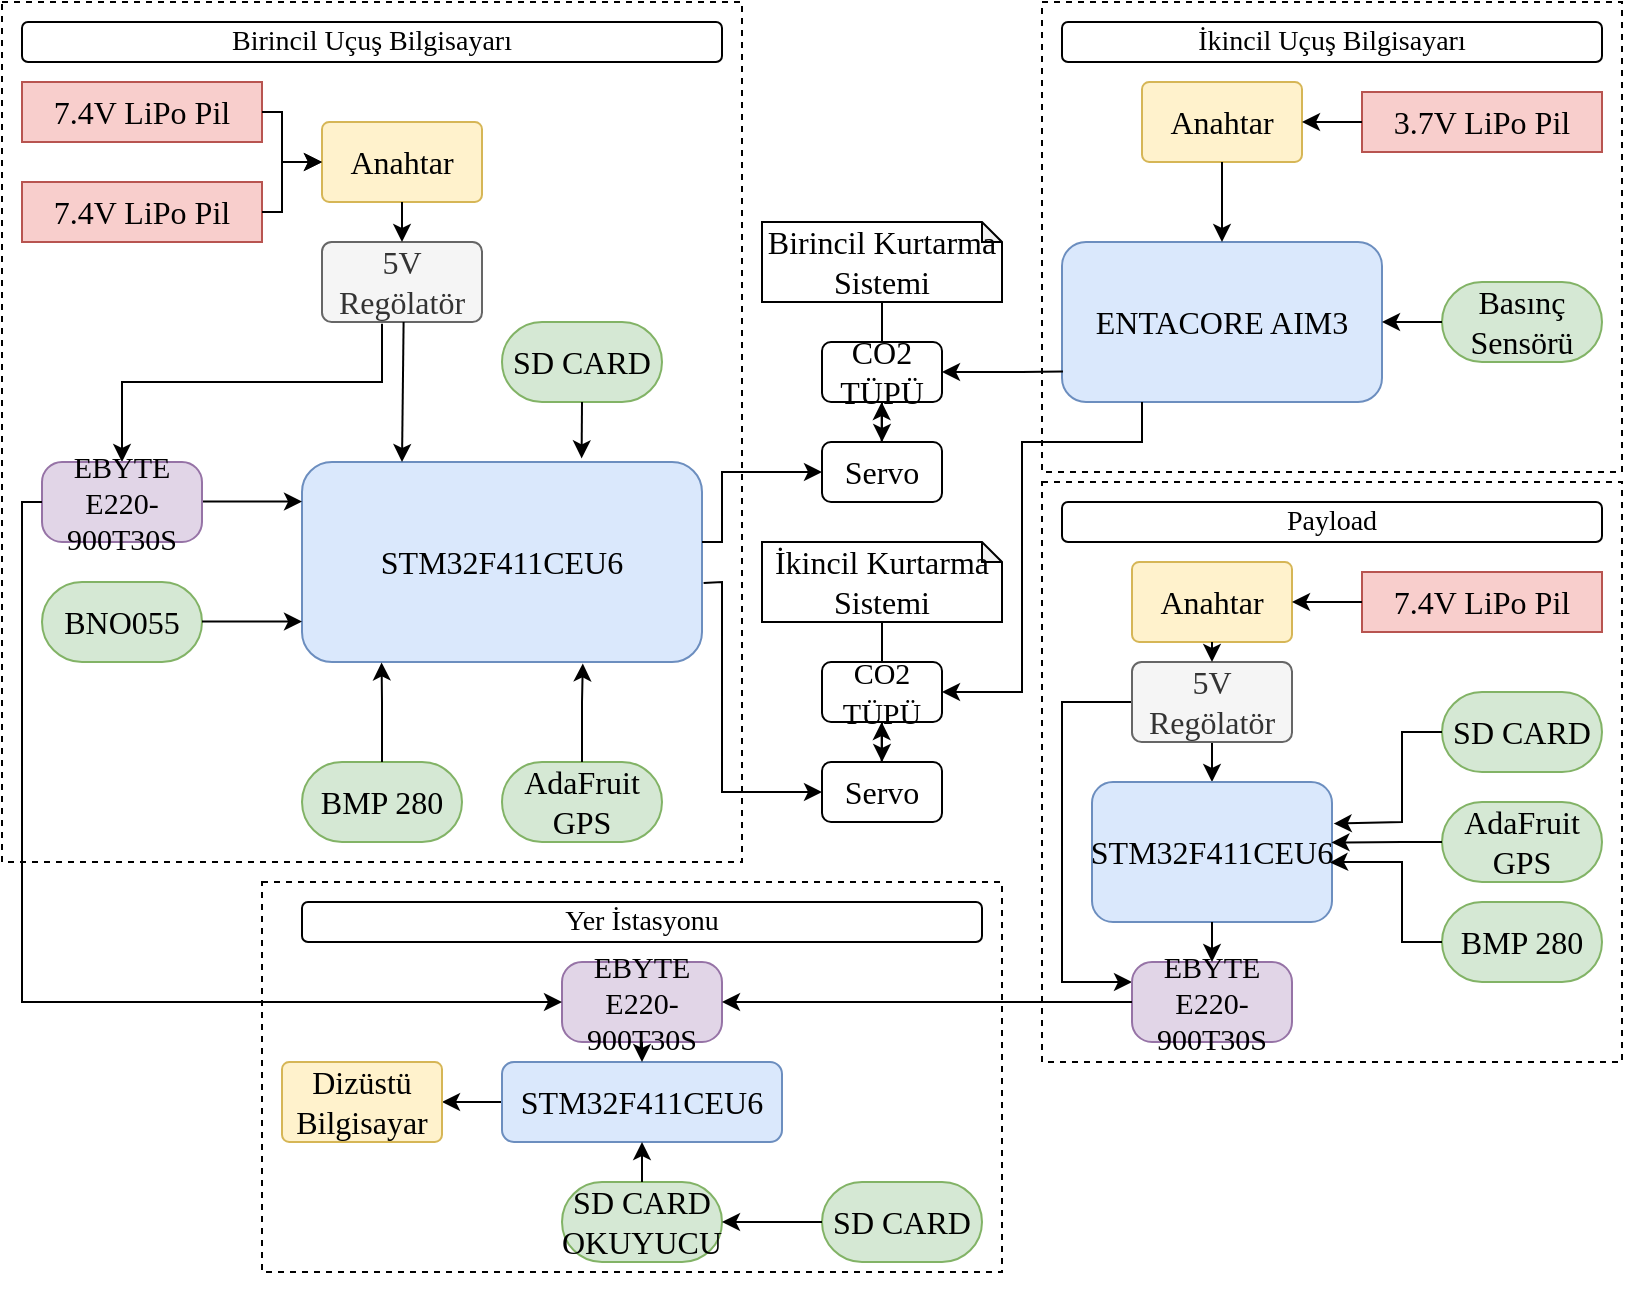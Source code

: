 <mxfile version="23.1.2" type="github">
  <diagram id="C5RBs43oDa-KdzZeNtuy" name="Page-1">
    <mxGraphModel dx="1366" dy="710" grid="1" gridSize="10" guides="1" tooltips="1" connect="1" arrows="1" fold="1" page="1" pageScale="1" pageWidth="900" pageHeight="700" math="0" shadow="0">
      <root>
        <mxCell id="WIyWlLk6GJQsqaUBKTNV-0" />
        <mxCell id="WIyWlLk6GJQsqaUBKTNV-1" parent="WIyWlLk6GJQsqaUBKTNV-0" />
        <mxCell id="FF-1iVlFn8DtFzpHkf-_-0" value="7.4V LiPo Pil" style="rounded=1;whiteSpace=wrap;html=1;arcSize=0;fillColor=#f8cecc;strokeColor=#b85450;fontFamily=Calibri;fontSize=16;" parent="WIyWlLk6GJQsqaUBKTNV-1" vertex="1">
          <mxGeometry x="60" y="130" width="120" height="30" as="geometry" />
        </mxCell>
        <mxCell id="FF-1iVlFn8DtFzpHkf-_-1" value="7.4V LiPo Pil" style="rounded=1;whiteSpace=wrap;html=1;arcSize=0;fillColor=#f8cecc;strokeColor=#b85450;fontFamily=Calibri;fontSize=16;" parent="WIyWlLk6GJQsqaUBKTNV-1" vertex="1">
          <mxGeometry x="60" y="80" width="120" height="30" as="geometry" />
        </mxCell>
        <mxCell id="FF-1iVlFn8DtFzpHkf-_-3" value="Anahtar" style="rounded=1;whiteSpace=wrap;html=1;arcSize=9;fillColor=#fff2cc;strokeColor=#d6b656;fontFamily=Calibri;fontSize=16;" parent="WIyWlLk6GJQsqaUBKTNV-1" vertex="1">
          <mxGeometry x="210" y="100" width="80" height="40" as="geometry" />
        </mxCell>
        <mxCell id="FF-1iVlFn8DtFzpHkf-_-4" value="5V Regölatör" style="rounded=1;whiteSpace=wrap;html=1;arcSize=12;fillColor=#f5f5f5;fontColor=#333333;strokeColor=#666666;fontFamily=Calibri;fontSize=16;" parent="WIyWlLk6GJQsqaUBKTNV-1" vertex="1">
          <mxGeometry x="210" y="160" width="80" height="40" as="geometry" />
        </mxCell>
        <mxCell id="FF-1iVlFn8DtFzpHkf-_-5" value="STM32F411CEU6" style="rounded=1;whiteSpace=wrap;html=1;fillColor=#dae8fc;strokeColor=#6c8ebf;fontFamily=Calibri;fontSize=16;" parent="WIyWlLk6GJQsqaUBKTNV-1" vertex="1">
          <mxGeometry x="200" y="270" width="200" height="100" as="geometry" />
        </mxCell>
        <mxCell id="FF-1iVlFn8DtFzpHkf-_-7" value="BMP 280" style="rounded=1;whiteSpace=wrap;html=1;arcSize=50;fillColor=#d5e8d4;strokeColor=#82b366;fontFamily=Calibri;fontSize=16;" parent="WIyWlLk6GJQsqaUBKTNV-1" vertex="1">
          <mxGeometry x="200" y="420" width="80" height="40" as="geometry" />
        </mxCell>
        <mxCell id="FF-1iVlFn8DtFzpHkf-_-8" value="BNO055" style="rounded=1;whiteSpace=wrap;html=1;arcSize=50;fillColor=#d5e8d4;strokeColor=#82b366;fontFamily=Calibri;fontSize=16;" parent="WIyWlLk6GJQsqaUBKTNV-1" vertex="1">
          <mxGeometry x="70" y="330" width="80" height="40" as="geometry" />
        </mxCell>
        <mxCell id="FF-1iVlFn8DtFzpHkf-_-9" value="SD CARD" style="rounded=1;whiteSpace=wrap;html=1;arcSize=50;fillColor=#d5e8d4;strokeColor=#82b366;fontFamily=Calibri;fontSize=16;" parent="WIyWlLk6GJQsqaUBKTNV-1" vertex="1">
          <mxGeometry x="300" y="200" width="80" height="40" as="geometry" />
        </mxCell>
        <mxCell id="FF-1iVlFn8DtFzpHkf-_-10" value="AdaFruit GPS" style="rounded=1;whiteSpace=wrap;html=1;arcSize=50;fillColor=#d5e8d4;strokeColor=#82b366;fontFamily=Calibri;fontSize=16;" parent="WIyWlLk6GJQsqaUBKTNV-1" vertex="1">
          <mxGeometry x="300" y="420" width="80" height="40" as="geometry" />
        </mxCell>
        <mxCell id="FF-1iVlFn8DtFzpHkf-_-11" value="" style="endArrow=classic;html=1;rounded=0;fontFamily=Calibri;fontSize=16;" parent="WIyWlLk6GJQsqaUBKTNV-1" edge="1">
          <mxGeometry width="50" height="50" relative="1" as="geometry">
            <mxPoint x="150" y="289.8" as="sourcePoint" />
            <mxPoint x="200" y="289.8" as="targetPoint" />
            <Array as="points">
              <mxPoint x="140" y="290" />
              <mxPoint x="150" y="289.8" />
            </Array>
          </mxGeometry>
        </mxCell>
        <mxCell id="FF-1iVlFn8DtFzpHkf-_-12" value="" style="endArrow=classic;html=1;rounded=0;fontFamily=Calibri;fontSize=16;" parent="WIyWlLk6GJQsqaUBKTNV-1" edge="1">
          <mxGeometry width="50" height="50" relative="1" as="geometry">
            <mxPoint x="150" y="349.8" as="sourcePoint" />
            <mxPoint x="200" y="349.8" as="targetPoint" />
            <Array as="points" />
          </mxGeometry>
        </mxCell>
        <mxCell id="FF-1iVlFn8DtFzpHkf-_-13" value="" style="endArrow=classic;html=1;rounded=0;entryX=0.199;entryY=1.002;entryDx=0;entryDy=0;entryPerimeter=0;fontFamily=Calibri;fontSize=16;" parent="WIyWlLk6GJQsqaUBKTNV-1" target="FF-1iVlFn8DtFzpHkf-_-5" edge="1">
          <mxGeometry width="50" height="50" relative="1" as="geometry">
            <mxPoint x="240" y="420" as="sourcePoint" />
            <mxPoint x="270" y="383" as="targetPoint" />
            <Array as="points">
              <mxPoint x="240" y="420" />
              <mxPoint x="240" y="410" />
              <mxPoint x="240" y="390" />
            </Array>
          </mxGeometry>
        </mxCell>
        <mxCell id="FF-1iVlFn8DtFzpHkf-_-14" value="" style="endArrow=classic;html=1;rounded=0;entryX=0.702;entryY=1.007;entryDx=0;entryDy=0;entryPerimeter=0;fontFamily=Calibri;fontSize=16;" parent="WIyWlLk6GJQsqaUBKTNV-1" target="FF-1iVlFn8DtFzpHkf-_-5" edge="1">
          <mxGeometry width="50" height="50" relative="1" as="geometry">
            <mxPoint x="340" y="420" as="sourcePoint" />
            <mxPoint x="370" y="380" as="targetPoint" />
            <Array as="points">
              <mxPoint x="340" y="420" />
              <mxPoint x="340" y="390" />
            </Array>
          </mxGeometry>
        </mxCell>
        <mxCell id="FF-1iVlFn8DtFzpHkf-_-16" value="" style="endArrow=classic;html=1;rounded=0;exitX=0.5;exitY=1;exitDx=0;exitDy=0;entryX=0.699;entryY=-0.018;entryDx=0;entryDy=0;entryPerimeter=0;fontFamily=Calibri;fontSize=16;" parent="WIyWlLk6GJQsqaUBKTNV-1" target="FF-1iVlFn8DtFzpHkf-_-5" edge="1">
          <mxGeometry width="50" height="50" relative="1" as="geometry">
            <mxPoint x="340" y="240" as="sourcePoint" />
            <mxPoint x="390" y="240" as="targetPoint" />
          </mxGeometry>
        </mxCell>
        <mxCell id="FF-1iVlFn8DtFzpHkf-_-17" value="" style="endArrow=classic;html=1;rounded=0;entryX=0.5;entryY=0;entryDx=0;entryDy=0;exitX=0.375;exitY=1.023;exitDx=0;exitDy=0;exitPerimeter=0;fontFamily=Calibri;fontSize=16;" parent="WIyWlLk6GJQsqaUBKTNV-1" source="FF-1iVlFn8DtFzpHkf-_-4" target="rdZqMUuOVoU_5vOU-umY-52" edge="1">
          <mxGeometry width="50" height="50" relative="1" as="geometry">
            <mxPoint x="290" y="180" as="sourcePoint" />
            <mxPoint x="300" y="220" as="targetPoint" />
            <Array as="points">
              <mxPoint x="240" y="230" />
              <mxPoint x="110" y="230" />
            </Array>
          </mxGeometry>
        </mxCell>
        <mxCell id="FF-1iVlFn8DtFzpHkf-_-18" value="" style="endArrow=classic;html=1;rounded=0;exitX=0.51;exitY=0.999;exitDx=0;exitDy=0;exitPerimeter=0;entryX=0.25;entryY=0;entryDx=0;entryDy=0;fontFamily=Calibri;fontSize=16;" parent="WIyWlLk6GJQsqaUBKTNV-1" source="FF-1iVlFn8DtFzpHkf-_-4" target="FF-1iVlFn8DtFzpHkf-_-5" edge="1">
          <mxGeometry width="50" height="50" relative="1" as="geometry">
            <mxPoint x="330" y="143.2" as="sourcePoint" />
            <mxPoint x="320" y="250.0" as="targetPoint" />
          </mxGeometry>
        </mxCell>
        <mxCell id="FF-1iVlFn8DtFzpHkf-_-19" value="" style="endArrow=classic;html=1;rounded=0;exitX=1;exitY=0.5;exitDx=0;exitDy=0;entryX=0;entryY=0.5;entryDx=0;entryDy=0;fontFamily=Calibri;fontSize=16;" parent="WIyWlLk6GJQsqaUBKTNV-1" source="FF-1iVlFn8DtFzpHkf-_-0" target="FF-1iVlFn8DtFzpHkf-_-3" edge="1">
          <mxGeometry width="50" height="50" relative="1" as="geometry">
            <mxPoint x="390" y="270" as="sourcePoint" />
            <mxPoint x="220" y="170" as="targetPoint" />
            <Array as="points">
              <mxPoint x="190" y="145" />
              <mxPoint x="190" y="120" />
            </Array>
          </mxGeometry>
        </mxCell>
        <mxCell id="FF-1iVlFn8DtFzpHkf-_-20" value="" style="endArrow=classic;html=1;rounded=0;exitX=1;exitY=0.5;exitDx=0;exitDy=0;fontFamily=Calibri;fontSize=16;" parent="WIyWlLk6GJQsqaUBKTNV-1" source="FF-1iVlFn8DtFzpHkf-_-1" edge="1">
          <mxGeometry width="50" height="50" relative="1" as="geometry">
            <mxPoint x="190" y="90" as="sourcePoint" />
            <mxPoint x="210" y="120" as="targetPoint" />
            <Array as="points">
              <mxPoint x="190" y="95" />
              <mxPoint x="190" y="120" />
            </Array>
          </mxGeometry>
        </mxCell>
        <mxCell id="FF-1iVlFn8DtFzpHkf-_-21" value="" style="endArrow=classic;html=1;rounded=0;entryX=0.5;entryY=0;entryDx=0;entryDy=0;exitX=0.5;exitY=1;exitDx=0;exitDy=0;fontFamily=Calibri;fontSize=16;" parent="WIyWlLk6GJQsqaUBKTNV-1" source="FF-1iVlFn8DtFzpHkf-_-3" target="FF-1iVlFn8DtFzpHkf-_-4" edge="1">
          <mxGeometry width="50" height="50" relative="1" as="geometry">
            <mxPoint x="290" y="119.9" as="sourcePoint" />
            <mxPoint x="310" y="120" as="targetPoint" />
          </mxGeometry>
        </mxCell>
        <mxCell id="2j_ocjJUcjN6plyimHdv-14" value="" style="edgeStyle=orthogonalEdgeStyle;rounded=0;orthogonalLoop=1;jettySize=auto;html=1;" edge="1" parent="WIyWlLk6GJQsqaUBKTNV-1" source="rdZqMUuOVoU_5vOU-umY-1" target="rdZqMUuOVoU_5vOU-umY-4">
          <mxGeometry relative="1" as="geometry" />
        </mxCell>
        <mxCell id="rdZqMUuOVoU_5vOU-umY-1" value="Birincil Kurtarma Sistemi" style="shape=note;whiteSpace=wrap;html=1;backgroundOutline=1;darkOpacity=0.05;rotation=0;size=10;strokeColor=default;verticalAlign=middle;fontFamily=Calibri;fontSize=16;" parent="WIyWlLk6GJQsqaUBKTNV-1" vertex="1">
          <mxGeometry x="430" y="150" width="120" height="40" as="geometry" />
        </mxCell>
        <mxCell id="rdZqMUuOVoU_5vOU-umY-3" value="CO2 TÜPÜ" style="rounded=1;whiteSpace=wrap;html=1;fontFamily=Calibri;fontSize=16;" parent="WIyWlLk6GJQsqaUBKTNV-1" vertex="1">
          <mxGeometry x="460" y="210" width="60" height="30" as="geometry" />
        </mxCell>
        <mxCell id="rdZqMUuOVoU_5vOU-umY-4" value="Servo" style="rounded=1;whiteSpace=wrap;html=1;fontFamily=Calibri;fontSize=16;" parent="WIyWlLk6GJQsqaUBKTNV-1" vertex="1">
          <mxGeometry x="460" y="260" width="60" height="30" as="geometry" />
        </mxCell>
        <mxCell id="rdZqMUuOVoU_5vOU-umY-6" value="" style="endArrow=classic;html=1;rounded=0;entryX=0.5;entryY=1;entryDx=0;entryDy=0;entryPerimeter=0;exitX=0.5;exitY=0;exitDx=0;exitDy=0;fontFamily=Calibri;fontSize=16;" parent="WIyWlLk6GJQsqaUBKTNV-1" edge="1">
          <mxGeometry width="50" height="50" relative="1" as="geometry">
            <mxPoint x="489.83" y="260" as="sourcePoint" />
            <mxPoint x="489.83" y="240" as="targetPoint" />
          </mxGeometry>
        </mxCell>
        <mxCell id="2j_ocjJUcjN6plyimHdv-15" value="" style="edgeStyle=orthogonalEdgeStyle;rounded=0;orthogonalLoop=1;jettySize=auto;html=1;" edge="1" parent="WIyWlLk6GJQsqaUBKTNV-1" source="rdZqMUuOVoU_5vOU-umY-7" target="rdZqMUuOVoU_5vOU-umY-9">
          <mxGeometry relative="1" as="geometry" />
        </mxCell>
        <mxCell id="rdZqMUuOVoU_5vOU-umY-7" value="İkincil Kurtarma Sistemi" style="shape=note;whiteSpace=wrap;html=1;backgroundOutline=1;darkOpacity=0.05;rotation=0;size=10;strokeColor=default;verticalAlign=middle;fontFamily=Calibri;fontSize=16;" parent="WIyWlLk6GJQsqaUBKTNV-1" vertex="1">
          <mxGeometry x="430" y="310" width="120" height="40" as="geometry" />
        </mxCell>
        <mxCell id="rdZqMUuOVoU_5vOU-umY-8" value="&lt;font style=&quot;font-size: 15px;&quot;&gt;CO2 TÜPÜ&lt;/font&gt;" style="rounded=1;whiteSpace=wrap;html=1;fontFamily=Calibri;fontSize=16;" parent="WIyWlLk6GJQsqaUBKTNV-1" vertex="1">
          <mxGeometry x="460" y="370" width="60" height="30" as="geometry" />
        </mxCell>
        <mxCell id="rdZqMUuOVoU_5vOU-umY-9" value="Servo" style="rounded=1;whiteSpace=wrap;html=1;fontFamily=Calibri;fontSize=16;" parent="WIyWlLk6GJQsqaUBKTNV-1" vertex="1">
          <mxGeometry x="460" y="420" width="60" height="30" as="geometry" />
        </mxCell>
        <mxCell id="rdZqMUuOVoU_5vOU-umY-11" value="" style="endArrow=classic;html=1;rounded=0;entryX=0.5;entryY=1;entryDx=0;entryDy=0;entryPerimeter=0;exitX=0.5;exitY=0;exitDx=0;exitDy=0;fontFamily=Calibri;fontSize=16;" parent="WIyWlLk6GJQsqaUBKTNV-1" edge="1">
          <mxGeometry width="50" height="50" relative="1" as="geometry">
            <mxPoint x="489.83" y="420" as="sourcePoint" />
            <mxPoint x="489.83" y="400" as="targetPoint" />
          </mxGeometry>
        </mxCell>
        <mxCell id="rdZqMUuOVoU_5vOU-umY-12" value="" style="endArrow=classic;html=1;rounded=0;exitX=1.004;exitY=0.605;exitDx=0;exitDy=0;exitPerimeter=0;entryX=0;entryY=0.5;entryDx=0;entryDy=0;fontFamily=Calibri;fontSize=16;" parent="WIyWlLk6GJQsqaUBKTNV-1" source="FF-1iVlFn8DtFzpHkf-_-5" target="rdZqMUuOVoU_5vOU-umY-9" edge="1">
          <mxGeometry width="50" height="50" relative="1" as="geometry">
            <mxPoint x="410" y="330" as="sourcePoint" />
            <mxPoint x="460" y="280" as="targetPoint" />
            <Array as="points">
              <mxPoint x="410" y="330" />
              <mxPoint x="410" y="435" />
            </Array>
          </mxGeometry>
        </mxCell>
        <mxCell id="rdZqMUuOVoU_5vOU-umY-13" value="" style="endArrow=classic;html=1;rounded=0;entryX=0;entryY=0.5;entryDx=0;entryDy=0;fontFamily=Calibri;fontSize=16;" parent="WIyWlLk6GJQsqaUBKTNV-1" target="rdZqMUuOVoU_5vOU-umY-4" edge="1">
          <mxGeometry width="50" height="50" relative="1" as="geometry">
            <mxPoint x="400" y="310" as="sourcePoint" />
            <mxPoint x="450" y="270" as="targetPoint" />
            <Array as="points">
              <mxPoint x="410" y="310" />
              <mxPoint x="410" y="275" />
            </Array>
          </mxGeometry>
        </mxCell>
        <mxCell id="rdZqMUuOVoU_5vOU-umY-14" value="3.7V LiPo Pil" style="rounded=1;whiteSpace=wrap;html=1;arcSize=0;fillColor=#f8cecc;strokeColor=#b85450;fontFamily=Calibri;fontSize=16;" parent="WIyWlLk6GJQsqaUBKTNV-1" vertex="1">
          <mxGeometry x="730" y="85" width="120" height="30" as="geometry" />
        </mxCell>
        <mxCell id="rdZqMUuOVoU_5vOU-umY-15" value="Anahtar" style="rounded=1;whiteSpace=wrap;html=1;arcSize=9;fillColor=#fff2cc;strokeColor=#d6b656;fontFamily=Calibri;fontSize=16;" parent="WIyWlLk6GJQsqaUBKTNV-1" vertex="1">
          <mxGeometry x="620" y="80" width="80" height="40" as="geometry" />
        </mxCell>
        <mxCell id="rdZqMUuOVoU_5vOU-umY-16" value="ENTACORE AIM3" style="rounded=1;whiteSpace=wrap;html=1;fillColor=#dae8fc;strokeColor=#6c8ebf;fontFamily=Calibri;fontSize=16;" parent="WIyWlLk6GJQsqaUBKTNV-1" vertex="1">
          <mxGeometry x="580" y="160" width="160" height="80" as="geometry" />
        </mxCell>
        <mxCell id="rdZqMUuOVoU_5vOU-umY-20" value="" style="endArrow=classic;html=1;rounded=0;entryX=0.5;entryY=0;entryDx=0;entryDy=0;exitX=0.5;exitY=1;exitDx=0;exitDy=0;fontFamily=Calibri;fontSize=16;" parent="WIyWlLk6GJQsqaUBKTNV-1" source="rdZqMUuOVoU_5vOU-umY-15" target="rdZqMUuOVoU_5vOU-umY-16" edge="1">
          <mxGeometry width="50" height="50" relative="1" as="geometry">
            <mxPoint x="480" y="190" as="sourcePoint" />
            <mxPoint x="530" y="140" as="targetPoint" />
          </mxGeometry>
        </mxCell>
        <mxCell id="rdZqMUuOVoU_5vOU-umY-21" value="" style="endArrow=classic;html=1;rounded=0;entryX=1;entryY=0.5;entryDx=0;entryDy=0;fontFamily=Calibri;fontSize=16;" parent="WIyWlLk6GJQsqaUBKTNV-1" source="rdZqMUuOVoU_5vOU-umY-14" target="rdZqMUuOVoU_5vOU-umY-15" edge="1">
          <mxGeometry width="50" height="50" relative="1" as="geometry">
            <mxPoint x="480" y="190" as="sourcePoint" />
            <mxPoint x="530" y="140" as="targetPoint" />
          </mxGeometry>
        </mxCell>
        <mxCell id="rdZqMUuOVoU_5vOU-umY-23" value="Basınç Sensörü" style="rounded=1;whiteSpace=wrap;html=1;arcSize=50;fillColor=#d5e8d4;strokeColor=#82b366;fontFamily=Calibri;fontSize=16;" parent="WIyWlLk6GJQsqaUBKTNV-1" vertex="1">
          <mxGeometry x="770" y="180" width="80" height="40" as="geometry" />
        </mxCell>
        <mxCell id="rdZqMUuOVoU_5vOU-umY-24" value="" style="endArrow=classic;html=1;rounded=0;exitX=0;exitY=0.5;exitDx=0;exitDy=0;fontFamily=Calibri;fontSize=16;" parent="WIyWlLk6GJQsqaUBKTNV-1" source="rdZqMUuOVoU_5vOU-umY-23" edge="1">
          <mxGeometry width="50" height="50" relative="1" as="geometry">
            <mxPoint x="769.04" y="271.12" as="sourcePoint" />
            <mxPoint x="740" y="200" as="targetPoint" />
            <Array as="points">
              <mxPoint x="740" y="200" />
            </Array>
          </mxGeometry>
        </mxCell>
        <mxCell id="rdZqMUuOVoU_5vOU-umY-27" value="" style="endArrow=classic;html=1;rounded=0;exitX=0.003;exitY=0.809;exitDx=0;exitDy=0;exitPerimeter=0;" parent="WIyWlLk6GJQsqaUBKTNV-1" source="rdZqMUuOVoU_5vOU-umY-16" edge="1">
          <mxGeometry width="50" height="50" relative="1" as="geometry">
            <mxPoint x="580" y="230" as="sourcePoint" />
            <mxPoint x="520" y="225" as="targetPoint" />
            <Array as="points">
              <mxPoint x="560" y="225" />
            </Array>
          </mxGeometry>
        </mxCell>
        <mxCell id="rdZqMUuOVoU_5vOU-umY-28" value="" style="endArrow=classic;html=1;rounded=0;exitX=0.25;exitY=1;exitDx=0;exitDy=0;entryX=1;entryY=0.5;entryDx=0;entryDy=0;" parent="WIyWlLk6GJQsqaUBKTNV-1" source="rdZqMUuOVoU_5vOU-umY-16" target="rdZqMUuOVoU_5vOU-umY-8" edge="1">
          <mxGeometry width="50" height="50" relative="1" as="geometry">
            <mxPoint x="540" y="270" as="sourcePoint" />
            <mxPoint x="530" y="390" as="targetPoint" />
            <Array as="points">
              <mxPoint x="620" y="260" />
              <mxPoint x="560" y="260" />
              <mxPoint x="560" y="385" />
            </Array>
          </mxGeometry>
        </mxCell>
        <mxCell id="2j_ocjJUcjN6plyimHdv-8" style="edgeStyle=orthogonalEdgeStyle;rounded=0;orthogonalLoop=1;jettySize=auto;html=1;exitX=0;exitY=0.5;exitDx=0;exitDy=0;entryX=1;entryY=0.5;entryDx=0;entryDy=0;" edge="1" parent="WIyWlLk6GJQsqaUBKTNV-1" source="rdZqMUuOVoU_5vOU-umY-29" target="2j_ocjJUcjN6plyimHdv-7">
          <mxGeometry relative="1" as="geometry" />
        </mxCell>
        <mxCell id="rdZqMUuOVoU_5vOU-umY-29" value="STM32F411CEU6" style="rounded=1;whiteSpace=wrap;html=1;fillColor=#dae8fc;strokeColor=#6c8ebf;fontFamily=Calibri;fontSize=16;" parent="WIyWlLk6GJQsqaUBKTNV-1" vertex="1">
          <mxGeometry x="300" y="570" width="140" height="40" as="geometry" />
        </mxCell>
        <mxCell id="rdZqMUuOVoU_5vOU-umY-30" value="EBYTE E220-900T30S" style="rounded=1;whiteSpace=wrap;html=1;arcSize=25;fillColor=#e1d5e7;strokeColor=#9673a6;fontFamily=Calibri;fontSize=15;" parent="WIyWlLk6GJQsqaUBKTNV-1" vertex="1">
          <mxGeometry x="330" y="520" width="80" height="40" as="geometry" />
        </mxCell>
        <mxCell id="rdZqMUuOVoU_5vOU-umY-33" value="7.4V LiPo Pil" style="rounded=1;whiteSpace=wrap;html=1;arcSize=0;fillColor=#f8cecc;strokeColor=#b85450;fontFamily=Calibri;fontSize=16;" parent="WIyWlLk6GJQsqaUBKTNV-1" vertex="1">
          <mxGeometry x="730" y="325" width="120" height="30" as="geometry" />
        </mxCell>
        <mxCell id="rdZqMUuOVoU_5vOU-umY-34" value="Anahtar" style="rounded=1;whiteSpace=wrap;html=1;arcSize=9;fillColor=#fff2cc;strokeColor=#d6b656;fontFamily=Calibri;fontSize=16;" parent="WIyWlLk6GJQsqaUBKTNV-1" vertex="1">
          <mxGeometry x="615" y="320" width="80" height="40" as="geometry" />
        </mxCell>
        <mxCell id="2j_ocjJUcjN6plyimHdv-11" style="edgeStyle=orthogonalEdgeStyle;rounded=0;orthogonalLoop=1;jettySize=auto;html=1;" edge="1" parent="WIyWlLk6GJQsqaUBKTNV-1" source="rdZqMUuOVoU_5vOU-umY-35">
          <mxGeometry relative="1" as="geometry">
            <mxPoint x="655.0" y="430" as="targetPoint" />
          </mxGeometry>
        </mxCell>
        <mxCell id="2j_ocjJUcjN6plyimHdv-12" style="edgeStyle=orthogonalEdgeStyle;rounded=0;orthogonalLoop=1;jettySize=auto;html=1;exitX=0;exitY=0.5;exitDx=0;exitDy=0;entryX=0;entryY=0.25;entryDx=0;entryDy=0;" edge="1" parent="WIyWlLk6GJQsqaUBKTNV-1" source="rdZqMUuOVoU_5vOU-umY-35" target="rdZqMUuOVoU_5vOU-umY-36">
          <mxGeometry relative="1" as="geometry">
            <mxPoint x="570" y="520" as="targetPoint" />
            <Array as="points">
              <mxPoint x="580" y="390" />
              <mxPoint x="580" y="530" />
            </Array>
          </mxGeometry>
        </mxCell>
        <mxCell id="rdZqMUuOVoU_5vOU-umY-35" value="5V Regölatör" style="rounded=1;whiteSpace=wrap;html=1;arcSize=12;fillColor=#f5f5f5;fontColor=#333333;strokeColor=#666666;fontFamily=Calibri;fontSize=16;" parent="WIyWlLk6GJQsqaUBKTNV-1" vertex="1">
          <mxGeometry x="615" y="370" width="80" height="40" as="geometry" />
        </mxCell>
        <mxCell id="rdZqMUuOVoU_5vOU-umY-36" value="EBYTE E220-900T30S" style="rounded=1;whiteSpace=wrap;html=1;arcSize=25;fillColor=#e1d5e7;strokeColor=#9673a6;fontFamily=Calibri;fontSize=15;" parent="WIyWlLk6GJQsqaUBKTNV-1" vertex="1">
          <mxGeometry x="615" y="520" width="80" height="40" as="geometry" />
        </mxCell>
        <mxCell id="rdZqMUuOVoU_5vOU-umY-37" value="STM32F411CEU6" style="rounded=1;whiteSpace=wrap;html=1;fillColor=#dae8fc;strokeColor=#6c8ebf;fontFamily=Calibri;fontSize=16;" parent="WIyWlLk6GJQsqaUBKTNV-1" vertex="1">
          <mxGeometry x="595" y="430" width="120" height="70" as="geometry" />
        </mxCell>
        <mxCell id="rdZqMUuOVoU_5vOU-umY-38" value="SD CARD" style="rounded=1;whiteSpace=wrap;html=1;arcSize=50;fillColor=#d5e8d4;strokeColor=#82b366;fontFamily=Calibri;fontSize=16;" parent="WIyWlLk6GJQsqaUBKTNV-1" vertex="1">
          <mxGeometry x="770" y="385" width="80" height="40" as="geometry" />
        </mxCell>
        <mxCell id="rdZqMUuOVoU_5vOU-umY-39" value="AdaFruit GPS" style="rounded=1;whiteSpace=wrap;html=1;arcSize=50;fillColor=#d5e8d4;strokeColor=#82b366;fontFamily=Calibri;fontSize=16;" parent="WIyWlLk6GJQsqaUBKTNV-1" vertex="1">
          <mxGeometry x="770" y="440" width="80" height="40" as="geometry" />
        </mxCell>
        <mxCell id="rdZqMUuOVoU_5vOU-umY-40" value="BMP 280" style="rounded=1;whiteSpace=wrap;html=1;arcSize=50;fillColor=#d5e8d4;strokeColor=#82b366;fontFamily=Calibri;fontSize=16;" parent="WIyWlLk6GJQsqaUBKTNV-1" vertex="1">
          <mxGeometry x="770" y="490" width="80" height="40" as="geometry" />
        </mxCell>
        <mxCell id="rdZqMUuOVoU_5vOU-umY-41" value="" style="endArrow=classic;html=1;rounded=0;exitX=0;exitY=0.5;exitDx=0;exitDy=0;entryX=1;entryY=0.5;entryDx=0;entryDy=0;" parent="WIyWlLk6GJQsqaUBKTNV-1" source="rdZqMUuOVoU_5vOU-umY-33" target="rdZqMUuOVoU_5vOU-umY-34" edge="1">
          <mxGeometry width="50" height="50" relative="1" as="geometry">
            <mxPoint x="550" y="380" as="sourcePoint" />
            <mxPoint x="600" y="330" as="targetPoint" />
            <Array as="points">
              <mxPoint x="720" y="340" />
            </Array>
          </mxGeometry>
        </mxCell>
        <mxCell id="rdZqMUuOVoU_5vOU-umY-42" value="" style="endArrow=classic;html=1;rounded=0;entryX=0.5;entryY=0;entryDx=0;entryDy=0;exitX=0.5;exitY=1;exitDx=0;exitDy=0;" parent="WIyWlLk6GJQsqaUBKTNV-1" source="rdZqMUuOVoU_5vOU-umY-34" target="rdZqMUuOVoU_5vOU-umY-35" edge="1">
          <mxGeometry width="50" height="50" relative="1" as="geometry">
            <mxPoint x="640" y="420" as="sourcePoint" />
            <mxPoint x="690" y="370" as="targetPoint" />
          </mxGeometry>
        </mxCell>
        <mxCell id="rdZqMUuOVoU_5vOU-umY-44" value="" style="endArrow=classic;html=1;rounded=0;exitX=0.5;exitY=1;exitDx=0;exitDy=0;entryX=0.5;entryY=0;entryDx=0;entryDy=0;" parent="WIyWlLk6GJQsqaUBKTNV-1" target="rdZqMUuOVoU_5vOU-umY-36" edge="1" source="rdZqMUuOVoU_5vOU-umY-37">
          <mxGeometry width="50" height="50" relative="1" as="geometry">
            <mxPoint x="655" y="460" as="sourcePoint" />
            <mxPoint x="650" y="460" as="targetPoint" />
            <Array as="points" />
          </mxGeometry>
        </mxCell>
        <mxCell id="rdZqMUuOVoU_5vOU-umY-45" value="" style="endArrow=classic;html=1;rounded=0;exitX=0;exitY=0.5;exitDx=0;exitDy=0;entryX=1.007;entryY=0.297;entryDx=0;entryDy=0;entryPerimeter=0;" parent="WIyWlLk6GJQsqaUBKTNV-1" source="rdZqMUuOVoU_5vOU-umY-38" edge="1" target="rdZqMUuOVoU_5vOU-umY-37">
          <mxGeometry width="50" height="50" relative="1" as="geometry">
            <mxPoint x="710" y="405" as="sourcePoint" />
            <mxPoint x="730" y="430" as="targetPoint" />
            <Array as="points">
              <mxPoint x="750" y="405" />
              <mxPoint x="750" y="450" />
            </Array>
          </mxGeometry>
        </mxCell>
        <mxCell id="rdZqMUuOVoU_5vOU-umY-46" value="" style="endArrow=classic;html=1;rounded=0;exitX=0;exitY=0.5;exitDx=0;exitDy=0;entryX=0.998;entryY=0.432;entryDx=0;entryDy=0;entryPerimeter=0;" parent="WIyWlLk6GJQsqaUBKTNV-1" source="rdZqMUuOVoU_5vOU-umY-39" edge="1" target="rdZqMUuOVoU_5vOU-umY-37">
          <mxGeometry width="50" height="50" relative="1" as="geometry">
            <mxPoint x="767" y="390" as="sourcePoint" />
            <mxPoint x="730" y="440" as="targetPoint" />
            <Array as="points">
              <mxPoint x="750" y="460" />
            </Array>
          </mxGeometry>
        </mxCell>
        <mxCell id="rdZqMUuOVoU_5vOU-umY-47" value="" style="endArrow=classic;html=1;rounded=0;exitX=0;exitY=0.5;exitDx=0;exitDy=0;entryX=0.991;entryY=0.575;entryDx=0;entryDy=0;entryPerimeter=0;" parent="WIyWlLk6GJQsqaUBKTNV-1" source="rdZqMUuOVoU_5vOU-umY-40" edge="1" target="rdZqMUuOVoU_5vOU-umY-37">
          <mxGeometry width="50" height="50" relative="1" as="geometry">
            <mxPoint x="770" y="480" as="sourcePoint" />
            <mxPoint x="730" y="450" as="targetPoint" />
            <Array as="points">
              <mxPoint x="750" y="510" />
              <mxPoint x="750" y="470" />
              <mxPoint x="720" y="470" />
            </Array>
          </mxGeometry>
        </mxCell>
        <mxCell id="rdZqMUuOVoU_5vOU-umY-52" value="EBYTE E220-900T30S" style="rounded=1;whiteSpace=wrap;html=1;arcSize=25;fillColor=#e1d5e7;strokeColor=#9673a6;fontFamily=Calibri;fontSize=15;" parent="WIyWlLk6GJQsqaUBKTNV-1" vertex="1">
          <mxGeometry x="70" y="270" width="80" height="40" as="geometry" />
        </mxCell>
        <mxCell id="rdZqMUuOVoU_5vOU-umY-54" value="" style="endArrow=classic;html=1;rounded=0;exitX=0;exitY=0.5;exitDx=0;exitDy=0;entryX=0;entryY=0.5;entryDx=0;entryDy=0;" parent="WIyWlLk6GJQsqaUBKTNV-1" source="rdZqMUuOVoU_5vOU-umY-52" target="rdZqMUuOVoU_5vOU-umY-30" edge="1">
          <mxGeometry width="50" height="50" relative="1" as="geometry">
            <mxPoint x="220" y="350" as="sourcePoint" />
            <mxPoint x="60" y="580" as="targetPoint" />
            <Array as="points">
              <mxPoint x="60" y="290" />
              <mxPoint x="60" y="540" />
            </Array>
          </mxGeometry>
        </mxCell>
        <mxCell id="rdZqMUuOVoU_5vOU-umY-57" value="" style="endArrow=classic;html=1;rounded=0;exitX=0;exitY=0.5;exitDx=0;exitDy=0;entryX=1;entryY=0.5;entryDx=0;entryDy=0;" parent="WIyWlLk6GJQsqaUBKTNV-1" source="rdZqMUuOVoU_5vOU-umY-36" target="rdZqMUuOVoU_5vOU-umY-30" edge="1">
          <mxGeometry width="50" height="50" relative="1" as="geometry">
            <mxPoint x="580" y="590" as="sourcePoint" />
            <mxPoint x="540" y="580.0" as="targetPoint" />
            <Array as="points">
              <mxPoint x="560" y="540" />
            </Array>
          </mxGeometry>
        </mxCell>
        <mxCell id="rdZqMUuOVoU_5vOU-umY-60" value="Birincil Uçuş Bilgisayarı" style="rounded=1;whiteSpace=wrap;html=1;fontSize=14;fontFamily=Calibri;" parent="WIyWlLk6GJQsqaUBKTNV-1" vertex="1">
          <mxGeometry x="60" y="50" width="350" height="20" as="geometry" />
        </mxCell>
        <mxCell id="rdZqMUuOVoU_5vOU-umY-61" value="İkincil Uçuş Bilgisayarı" style="rounded=1;whiteSpace=wrap;html=1;fontSize=14;fontFamily=Calibri;" parent="WIyWlLk6GJQsqaUBKTNV-1" vertex="1">
          <mxGeometry x="580" y="50" width="270" height="20" as="geometry" />
        </mxCell>
        <mxCell id="rdZqMUuOVoU_5vOU-umY-63" value="Payload" style="rounded=1;whiteSpace=wrap;html=1;fontSize=14;fontFamily=Calibri;" parent="WIyWlLk6GJQsqaUBKTNV-1" vertex="1">
          <mxGeometry x="580" y="290" width="270" height="20" as="geometry" />
        </mxCell>
        <mxCell id="rdZqMUuOVoU_5vOU-umY-64" value="Yer İstasyonu" style="rounded=1;whiteSpace=wrap;html=1;fontSize=14;fontFamily=Calibri;" parent="WIyWlLk6GJQsqaUBKTNV-1" vertex="1">
          <mxGeometry x="200" y="490" width="340" height="20" as="geometry" />
        </mxCell>
        <mxCell id="rdZqMUuOVoU_5vOU-umY-65" value="" style="rounded=0;whiteSpace=wrap;html=1;dashed=1;fillColor=none;" parent="WIyWlLk6GJQsqaUBKTNV-1" vertex="1">
          <mxGeometry x="50" y="40" width="370" height="430" as="geometry" />
        </mxCell>
        <mxCell id="rdZqMUuOVoU_5vOU-umY-67" value="" style="rounded=0;whiteSpace=wrap;html=1;dashed=1;fillColor=none;" parent="WIyWlLk6GJQsqaUBKTNV-1" vertex="1">
          <mxGeometry x="570" y="40" width="290" height="235" as="geometry" />
        </mxCell>
        <mxCell id="rdZqMUuOVoU_5vOU-umY-68" value="" style="rounded=0;whiteSpace=wrap;html=1;dashed=1;fillColor=none;" parent="WIyWlLk6GJQsqaUBKTNV-1" vertex="1">
          <mxGeometry x="570" y="280" width="290" height="290" as="geometry" />
        </mxCell>
        <mxCell id="rdZqMUuOVoU_5vOU-umY-69" value="" style="rounded=0;whiteSpace=wrap;html=1;dashed=1;fillColor=none;" parent="WIyWlLk6GJQsqaUBKTNV-1" vertex="1">
          <mxGeometry x="180" y="480" width="370" height="195" as="geometry" />
        </mxCell>
        <mxCell id="rdZqMUuOVoU_5vOU-umY-70" style="edgeStyle=orthogonalEdgeStyle;rounded=0;orthogonalLoop=1;jettySize=auto;html=1;exitX=0.5;exitY=1;exitDx=0;exitDy=0;" parent="WIyWlLk6GJQsqaUBKTNV-1" source="rdZqMUuOVoU_5vOU-umY-69" target="rdZqMUuOVoU_5vOU-umY-69" edge="1">
          <mxGeometry relative="1" as="geometry" />
        </mxCell>
        <mxCell id="2j_ocjJUcjN6plyimHdv-0" value="SD CARD OKUYUCU" style="rounded=1;whiteSpace=wrap;html=1;arcSize=50;fillColor=#d5e8d4;strokeColor=#82b366;fontFamily=Calibri;fontSize=16;" vertex="1" parent="WIyWlLk6GJQsqaUBKTNV-1">
          <mxGeometry x="330" y="630" width="80" height="40" as="geometry" />
        </mxCell>
        <mxCell id="2j_ocjJUcjN6plyimHdv-1" value="SD CARD" style="rounded=1;whiteSpace=wrap;html=1;arcSize=50;fillColor=#d5e8d4;strokeColor=#82b366;fontFamily=Calibri;fontSize=16;" vertex="1" parent="WIyWlLk6GJQsqaUBKTNV-1">
          <mxGeometry x="460" y="630" width="80" height="40" as="geometry" />
        </mxCell>
        <mxCell id="2j_ocjJUcjN6plyimHdv-2" value="" style="endArrow=classic;html=1;rounded=0;entryX=1;entryY=0.5;entryDx=0;entryDy=0;exitX=0;exitY=0.5;exitDx=0;exitDy=0;" edge="1" parent="WIyWlLk6GJQsqaUBKTNV-1" source="2j_ocjJUcjN6plyimHdv-1" target="2j_ocjJUcjN6plyimHdv-0">
          <mxGeometry width="50" height="50" relative="1" as="geometry">
            <mxPoint x="420" y="655" as="sourcePoint" />
            <mxPoint x="400.0" y="650.0" as="targetPoint" />
            <Array as="points" />
          </mxGeometry>
        </mxCell>
        <mxCell id="2j_ocjJUcjN6plyimHdv-3" value="" style="endArrow=classic;html=1;rounded=0;entryX=0.5;entryY=1;entryDx=0;entryDy=0;exitX=0.5;exitY=0;exitDx=0;exitDy=0;" edge="1" parent="WIyWlLk6GJQsqaUBKTNV-1" source="2j_ocjJUcjN6plyimHdv-0" target="rdZqMUuOVoU_5vOU-umY-29">
          <mxGeometry width="50" height="50" relative="1" as="geometry">
            <mxPoint x="410.0" y="660.0" as="sourcePoint" />
            <mxPoint x="430" y="660" as="targetPoint" />
            <Array as="points">
              <mxPoint x="370" y="620" />
            </Array>
          </mxGeometry>
        </mxCell>
        <mxCell id="2j_ocjJUcjN6plyimHdv-6" value="" style="endArrow=classic;html=1;rounded=0;" edge="1" parent="WIyWlLk6GJQsqaUBKTNV-1">
          <mxGeometry width="50" height="50" relative="1" as="geometry">
            <mxPoint x="370" y="560" as="sourcePoint" />
            <mxPoint x="370" y="570" as="targetPoint" />
          </mxGeometry>
        </mxCell>
        <mxCell id="2j_ocjJUcjN6plyimHdv-7" value="Dizüstü Bilgisayar" style="rounded=1;whiteSpace=wrap;html=1;arcSize=9;fillColor=#fff2cc;strokeColor=#d6b656;fontFamily=Calibri;fontSize=16;" vertex="1" parent="WIyWlLk6GJQsqaUBKTNV-1">
          <mxGeometry x="190" y="570" width="80" height="40" as="geometry" />
        </mxCell>
      </root>
    </mxGraphModel>
  </diagram>
</mxfile>
